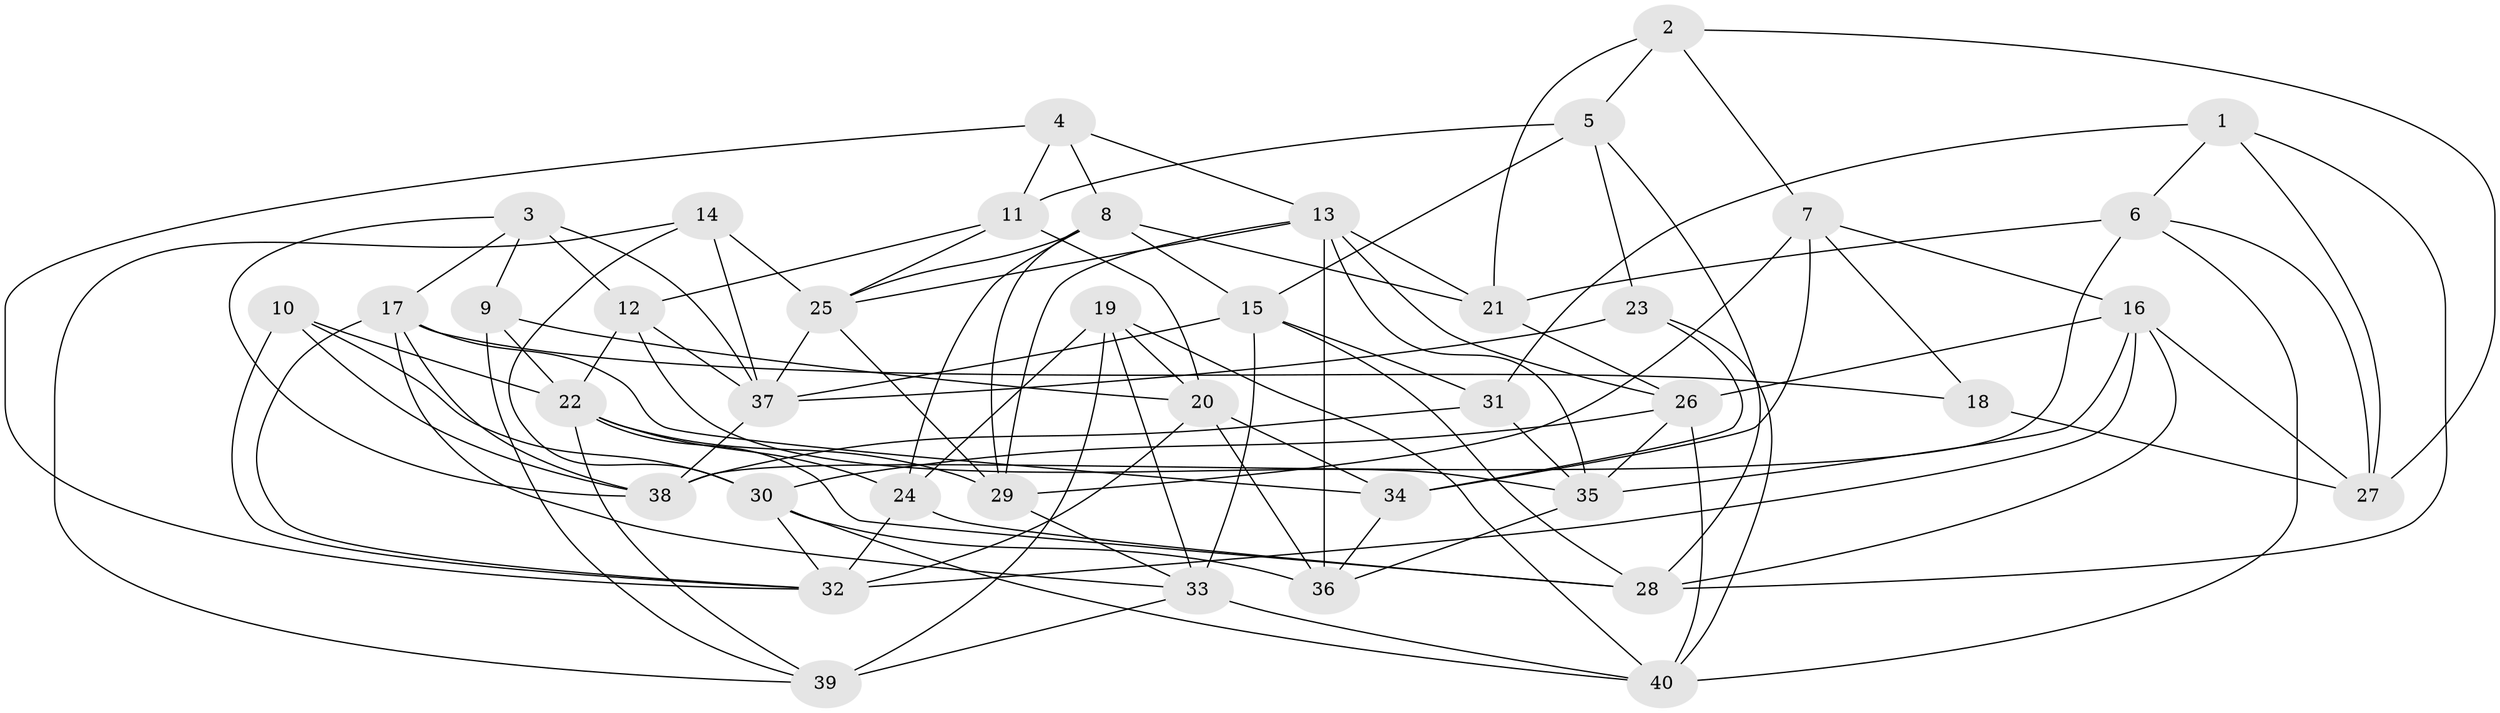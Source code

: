 // original degree distribution, {4: 1.0}
// Generated by graph-tools (version 1.1) at 2025/03/03/09/25 03:03:09]
// undirected, 40 vertices, 106 edges
graph export_dot {
graph [start="1"]
  node [color=gray90,style=filled];
  1;
  2;
  3;
  4;
  5;
  6;
  7;
  8;
  9;
  10;
  11;
  12;
  13;
  14;
  15;
  16;
  17;
  18;
  19;
  20;
  21;
  22;
  23;
  24;
  25;
  26;
  27;
  28;
  29;
  30;
  31;
  32;
  33;
  34;
  35;
  36;
  37;
  38;
  39;
  40;
  1 -- 6 [weight=1.0];
  1 -- 27 [weight=1.0];
  1 -- 28 [weight=1.0];
  1 -- 31 [weight=1.0];
  2 -- 5 [weight=1.0];
  2 -- 7 [weight=1.0];
  2 -- 21 [weight=1.0];
  2 -- 27 [weight=1.0];
  3 -- 9 [weight=1.0];
  3 -- 12 [weight=1.0];
  3 -- 17 [weight=1.0];
  3 -- 37 [weight=2.0];
  3 -- 38 [weight=1.0];
  4 -- 8 [weight=1.0];
  4 -- 11 [weight=1.0];
  4 -- 13 [weight=1.0];
  4 -- 32 [weight=1.0];
  5 -- 11 [weight=2.0];
  5 -- 15 [weight=1.0];
  5 -- 23 [weight=1.0];
  5 -- 28 [weight=1.0];
  6 -- 21 [weight=2.0];
  6 -- 27 [weight=1.0];
  6 -- 38 [weight=1.0];
  6 -- 40 [weight=1.0];
  7 -- 16 [weight=1.0];
  7 -- 18 [weight=1.0];
  7 -- 29 [weight=1.0];
  7 -- 34 [weight=2.0];
  8 -- 15 [weight=1.0];
  8 -- 21 [weight=1.0];
  8 -- 24 [weight=1.0];
  8 -- 25 [weight=1.0];
  8 -- 29 [weight=1.0];
  9 -- 20 [weight=1.0];
  9 -- 22 [weight=1.0];
  9 -- 39 [weight=1.0];
  10 -- 22 [weight=1.0];
  10 -- 30 [weight=1.0];
  10 -- 32 [weight=1.0];
  10 -- 38 [weight=1.0];
  11 -- 12 [weight=1.0];
  11 -- 20 [weight=1.0];
  11 -- 25 [weight=1.0];
  12 -- 22 [weight=2.0];
  12 -- 35 [weight=1.0];
  12 -- 37 [weight=1.0];
  13 -- 21 [weight=1.0];
  13 -- 25 [weight=1.0];
  13 -- 26 [weight=1.0];
  13 -- 29 [weight=1.0];
  13 -- 35 [weight=1.0];
  13 -- 36 [weight=2.0];
  14 -- 25 [weight=1.0];
  14 -- 30 [weight=1.0];
  14 -- 37 [weight=1.0];
  14 -- 39 [weight=1.0];
  15 -- 28 [weight=1.0];
  15 -- 31 [weight=1.0];
  15 -- 33 [weight=1.0];
  15 -- 37 [weight=1.0];
  16 -- 26 [weight=1.0];
  16 -- 27 [weight=1.0];
  16 -- 28 [weight=1.0];
  16 -- 32 [weight=1.0];
  16 -- 35 [weight=1.0];
  17 -- 18 [weight=1.0];
  17 -- 32 [weight=1.0];
  17 -- 33 [weight=1.0];
  17 -- 34 [weight=1.0];
  17 -- 38 [weight=1.0];
  18 -- 27 [weight=2.0];
  19 -- 20 [weight=1.0];
  19 -- 24 [weight=1.0];
  19 -- 33 [weight=1.0];
  19 -- 39 [weight=2.0];
  19 -- 40 [weight=1.0];
  20 -- 32 [weight=1.0];
  20 -- 34 [weight=1.0];
  20 -- 36 [weight=1.0];
  21 -- 26 [weight=1.0];
  22 -- 24 [weight=1.0];
  22 -- 28 [weight=1.0];
  22 -- 29 [weight=1.0];
  22 -- 39 [weight=1.0];
  23 -- 34 [weight=1.0];
  23 -- 37 [weight=1.0];
  23 -- 40 [weight=1.0];
  24 -- 28 [weight=1.0];
  24 -- 32 [weight=2.0];
  25 -- 29 [weight=1.0];
  25 -- 37 [weight=1.0];
  26 -- 30 [weight=1.0];
  26 -- 35 [weight=1.0];
  26 -- 40 [weight=1.0];
  29 -- 33 [weight=1.0];
  30 -- 32 [weight=1.0];
  30 -- 36 [weight=1.0];
  30 -- 40 [weight=1.0];
  31 -- 35 [weight=3.0];
  31 -- 38 [weight=1.0];
  33 -- 39 [weight=1.0];
  33 -- 40 [weight=1.0];
  34 -- 36 [weight=1.0];
  35 -- 36 [weight=1.0];
  37 -- 38 [weight=1.0];
}
